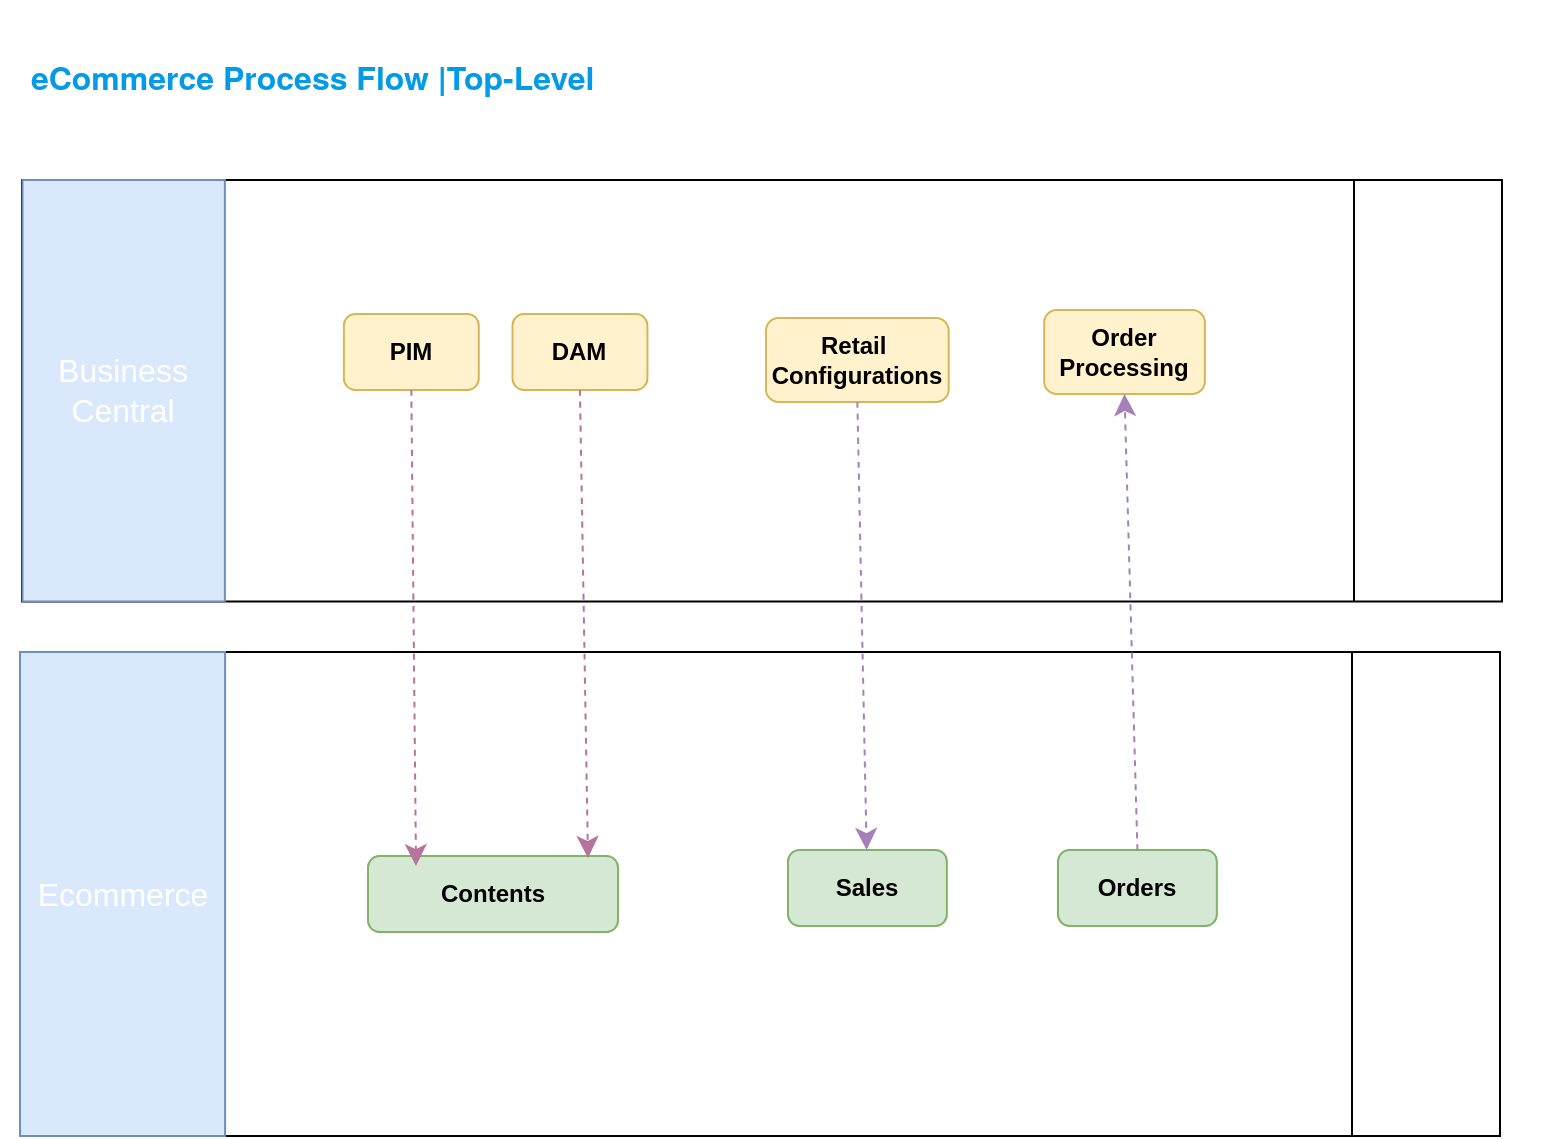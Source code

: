 <mxfile version="24.7.17">
  <diagram name="Page-1" id="vDul_YqK_dcnpiFwpa7n">
    <mxGraphModel dx="2261" dy="1991" grid="0" gridSize="10" guides="1" tooltips="1" connect="1" arrows="1" fold="1" page="1" pageScale="1" pageWidth="827" pageHeight="1169" math="0" shadow="0">
      <root>
        <mxCell id="0" />
        <mxCell id="1" parent="0" />
        <mxCell id="FsNF8_H5nUbt7xwvHBq2-6" value="" style="group" vertex="1" connectable="0" parent="1">
          <mxGeometry x="-740" y="-1028" width="734" height="212" as="geometry" />
        </mxCell>
        <mxCell id="FsNF8_H5nUbt7xwvHBq2-1" value="" style="shape=process;whiteSpace=wrap;html=1;backgroundOutline=1;movable=0;resizable=0;rotatable=0;deletable=0;editable=0;locked=1;connectable=0;" vertex="1" parent="FsNF8_H5nUbt7xwvHBq2-6">
          <mxGeometry x="-32" y="0.004" width="740" height="210.746" as="geometry" />
        </mxCell>
        <mxCell id="FsNF8_H5nUbt7xwvHBq2-4" value="Business Central" style="text;strokeColor=#6c8ebf;fillColor=#dae8fc;html=1;align=center;verticalAlign=middle;whiteSpace=wrap;rounded=0;fontSize=16;fontColor=#ffffff;" vertex="1" parent="FsNF8_H5nUbt7xwvHBq2-6">
          <mxGeometry x="-31.741" width="101.173" height="210.746" as="geometry" />
        </mxCell>
        <mxCell id="FsNF8_H5nUbt7xwvHBq2-9" value="&lt;b&gt;PIM&lt;/b&gt;" style="rounded=1;whiteSpace=wrap;html=1;fillColor=#fff2cc;strokeColor=#d6b656;fontColor=#000000;" vertex="1" parent="FsNF8_H5nUbt7xwvHBq2-6">
          <mxGeometry x="128.946" y="67" width="67.449" height="38" as="geometry" />
        </mxCell>
        <mxCell id="FsNF8_H5nUbt7xwvHBq2-10" value="&lt;b&gt;DAM&lt;/b&gt;" style="rounded=1;whiteSpace=wrap;html=1;fillColor=#fff2cc;strokeColor=#d6b656;fontColor=#000000;" vertex="1" parent="FsNF8_H5nUbt7xwvHBq2-6">
          <mxGeometry x="213.257" y="67" width="67.449" height="38" as="geometry" />
        </mxCell>
        <mxCell id="FsNF8_H5nUbt7xwvHBq2-17" value="&lt;b&gt;Order Processing&lt;/b&gt;" style="rounded=1;whiteSpace=wrap;html=1;fillColor=#fff2cc;strokeColor=#d6b656;fontColor=#000000;" vertex="1" parent="FsNF8_H5nUbt7xwvHBq2-6">
          <mxGeometry x="479.084" y="65" width="80.343" height="42" as="geometry" />
        </mxCell>
        <mxCell id="FsNF8_H5nUbt7xwvHBq2-23" value="&lt;b&gt;Retail&amp;nbsp;&lt;br&gt;Configurations&lt;/b&gt;" style="rounded=1;whiteSpace=wrap;html=1;fillColor=#fff2cc;strokeColor=#d6b656;fontColor=#000000;" vertex="1" parent="FsNF8_H5nUbt7xwvHBq2-6">
          <mxGeometry x="340" y="69" width="91.35" height="42" as="geometry" />
        </mxCell>
        <mxCell id="FsNF8_H5nUbt7xwvHBq2-7" value="" style="group" vertex="1" connectable="0" parent="1">
          <mxGeometry x="-773" y="-792" width="740" height="242" as="geometry" />
        </mxCell>
        <mxCell id="FsNF8_H5nUbt7xwvHBq2-36" style="edgeStyle=none;curved=1;rounded=0;orthogonalLoop=1;jettySize=auto;html=1;exitX=0;exitY=0.5;exitDx=0;exitDy=0;fontSize=12;startSize=8;endSize=8;" edge="1" parent="FsNF8_H5nUbt7xwvHBq2-7" source="FsNF8_H5nUbt7xwvHBq2-2" target="FsNF8_H5nUbt7xwvHBq2-5">
          <mxGeometry relative="1" as="geometry" />
        </mxCell>
        <mxCell id="FsNF8_H5nUbt7xwvHBq2-2" value="" style="shape=process;whiteSpace=wrap;html=1;backgroundOutline=1;" vertex="1" parent="FsNF8_H5nUbt7xwvHBq2-7">
          <mxGeometry width="740.0" height="242" as="geometry" />
        </mxCell>
        <mxCell id="FsNF8_H5nUbt7xwvHBq2-5" value="Ecommerce" style="text;strokeColor=#6c8ebf;fillColor=#dae8fc;html=1;align=center;verticalAlign=middle;whiteSpace=wrap;rounded=0;fontSize=16;fontColor=#ffffff;" vertex="1" parent="FsNF8_H5nUbt7xwvHBq2-7">
          <mxGeometry width="102.554" height="242" as="geometry" />
        </mxCell>
        <mxCell id="FsNF8_H5nUbt7xwvHBq2-11" value="&lt;b&gt;Orders&lt;/b&gt;" style="rounded=1;whiteSpace=wrap;html=1;fillColor=#d5e8d4;strokeColor=#82b366;" vertex="1" parent="FsNF8_H5nUbt7xwvHBq2-7">
          <mxGeometry x="519.002" y="99" width="79.429" height="38" as="geometry" />
        </mxCell>
        <mxCell id="FsNF8_H5nUbt7xwvHBq2-24" value="&lt;b&gt;Sales&lt;/b&gt;" style="rounded=1;whiteSpace=wrap;html=1;fillColor=#d5e8d4;strokeColor=#82b366;" vertex="1" parent="FsNF8_H5nUbt7xwvHBq2-7">
          <mxGeometry x="384.002" y="99" width="79.429" height="38" as="geometry" />
        </mxCell>
        <mxCell id="FsNF8_H5nUbt7xwvHBq2-26" value="&lt;b&gt;Contents&lt;/b&gt;" style="rounded=1;whiteSpace=wrap;html=1;fillColor=#d5e8d4;strokeColor=#82b366;" vertex="1" parent="FsNF8_H5nUbt7xwvHBq2-7">
          <mxGeometry x="174" y="102" width="125" height="38" as="geometry" />
        </mxCell>
        <mxCell id="FsNF8_H5nUbt7xwvHBq2-22" value="" style="endArrow=classic;html=1;rounded=0;fontSize=12;startSize=8;endSize=8;curved=1;dashed=1;strokeColor=#A680B8;entryX=0.5;entryY=1;entryDx=0;entryDy=0;exitX=0.5;exitY=0;exitDx=0;exitDy=0;" edge="1" parent="1" source="FsNF8_H5nUbt7xwvHBq2-11" target="FsNF8_H5nUbt7xwvHBq2-17">
          <mxGeometry width="50" height="50" relative="1" as="geometry">
            <mxPoint x="-374" y="-695" as="sourcePoint" />
            <mxPoint x="-379.12" y="-835" as="targetPoint" />
          </mxGeometry>
        </mxCell>
        <mxCell id="FsNF8_H5nUbt7xwvHBq2-25" value="" style="endArrow=classic;html=1;rounded=0;fontSize=12;startSize=8;endSize=8;curved=1;dashed=1;strokeColor=#A680B8;exitX=0.5;exitY=1;exitDx=0;exitDy=0;" edge="1" parent="1" source="FsNF8_H5nUbt7xwvHBq2-23" target="FsNF8_H5nUbt7xwvHBq2-24">
          <mxGeometry width="50" height="50" relative="1" as="geometry">
            <mxPoint x="-371" y="-646" as="sourcePoint" />
            <mxPoint x="-372" y="-876" as="targetPoint" />
          </mxGeometry>
        </mxCell>
        <mxCell id="FsNF8_H5nUbt7xwvHBq2-31" style="edgeStyle=none;curved=1;rounded=0;orthogonalLoop=1;jettySize=auto;html=1;exitX=0.5;exitY=1;exitDx=0;exitDy=0;entryX=0.88;entryY=0.026;entryDx=0;entryDy=0;entryPerimeter=0;fontSize=12;startSize=8;endSize=8;dashed=1;fillColor=#d5e8d4;strokeColor=#B5739D;" edge="1" parent="1" source="FsNF8_H5nUbt7xwvHBq2-10" target="FsNF8_H5nUbt7xwvHBq2-26">
          <mxGeometry relative="1" as="geometry" />
        </mxCell>
        <mxCell id="FsNF8_H5nUbt7xwvHBq2-34" style="edgeStyle=none;curved=1;rounded=0;orthogonalLoop=1;jettySize=auto;html=1;exitX=0.5;exitY=1;exitDx=0;exitDy=0;entryX=0.192;entryY=0.132;entryDx=0;entryDy=0;entryPerimeter=0;fontSize=12;startSize=8;endSize=8;dashed=1;strokeColor=#B5739D;" edge="1" parent="1" source="FsNF8_H5nUbt7xwvHBq2-9" target="FsNF8_H5nUbt7xwvHBq2-26">
          <mxGeometry relative="1" as="geometry" />
        </mxCell>
        <mxCell id="FsNF8_H5nUbt7xwvHBq2-35" value="&lt;h2 style=&quot;box-sizing: border-box; margin-top: 1.75rem; margin-bottom: 0.5rem; line-height: 1.2; font-size: 16px; color: rgb(3, 155, 229); padding-bottom: 1rem; font-family: &amp;quot;Source Sans Pro&amp;quot;, HelveticaNeue-Light, &amp;quot;Helvetica Neue Light&amp;quot;, &amp;quot;Helvetica Neue&amp;quot;, Helvetica, Arial, &amp;quot;Lucida Grande&amp;quot;, sans-serif; background-color: rgb(255, 255, 255);&quot;&gt;&lt;span style=&quot;box-sizing: border-box; font-size: 16px;&quot; id=&quot;Top-Level_eCommerce_Process_Flow&quot;&gt;&amp;nbsp;eCommerce Process Flow |&lt;/span&gt;&lt;span style=&quot;font-size: 16px;&quot;&gt;Top-Level&lt;/span&gt;&lt;/h2&gt;" style="text;html=1;align=left;verticalAlign=middle;whiteSpace=wrap;rounded=0;fontSize=16;fontStyle=1" vertex="1" parent="1">
          <mxGeometry x="-774" y="-1097" width="478" height="30" as="geometry" />
        </mxCell>
      </root>
    </mxGraphModel>
  </diagram>
</mxfile>
